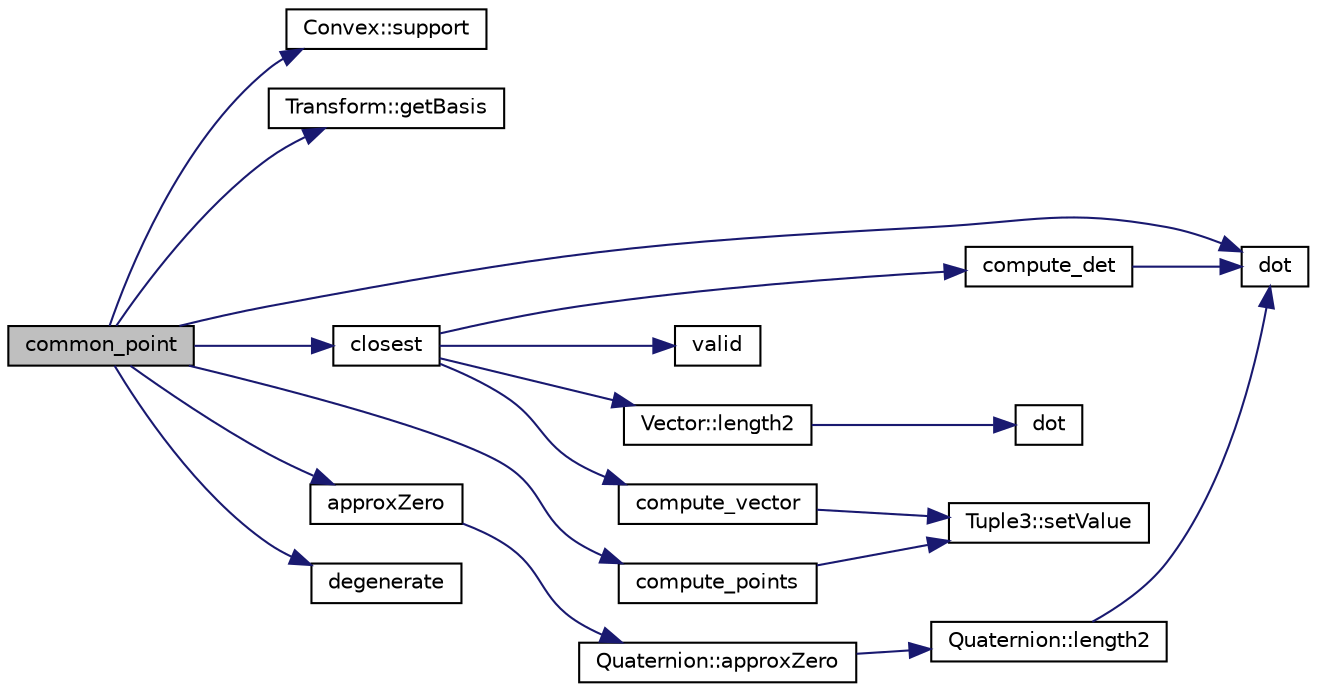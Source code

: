digraph "common_point"
{
  edge [fontname="Helvetica",fontsize="10",labelfontname="Helvetica",labelfontsize="10"];
  node [fontname="Helvetica",fontsize="10",shape=record];
  rankdir="LR";
  Node1 [label="common_point",height=0.2,width=0.4,color="black", fillcolor="grey75", style="filled", fontcolor="black"];
  Node1 -> Node2 [color="midnightblue",fontsize="10",style="solid",fontname="Helvetica"];
  Node2 [label="Convex::support",height=0.2,width=0.4,color="black", fillcolor="white", style="filled",URL="$class_convex.html#a131c56e489bc55da5e9df20c1c956dc2"];
  Node1 -> Node3 [color="midnightblue",fontsize="10",style="solid",fontname="Helvetica"];
  Node3 [label="Transform::getBasis",height=0.2,width=0.4,color="black", fillcolor="white", style="filled",URL="$class_transform.html#a8e9a61db370b01cf2c97fc18fc58708d"];
  Node1 -> Node4 [color="midnightblue",fontsize="10",style="solid",fontname="Helvetica"];
  Node4 [label="dot",height=0.2,width=0.4,color="black", fillcolor="white", style="filled",URL="$_quaternion_8h.html#af8cf8caa91dd2209c53a956d41cb26ae"];
  Node1 -> Node5 [color="midnightblue",fontsize="10",style="solid",fontname="Helvetica"];
  Node5 [label="degenerate",height=0.2,width=0.4,color="black", fillcolor="white", style="filled",URL="$_convex_8cpp.html#adefcedd9b8dd1b27d27758783f45e30f"];
  Node1 -> Node6 [color="midnightblue",fontsize="10",style="solid",fontname="Helvetica"];
  Node6 [label="closest",height=0.2,width=0.4,color="black", fillcolor="white", style="filled",URL="$_convex_8cpp.html#a5180cc5215ff67d7edb40ae5c496a63e"];
  Node6 -> Node7 [color="midnightblue",fontsize="10",style="solid",fontname="Helvetica"];
  Node7 [label="compute_det",height=0.2,width=0.4,color="black", fillcolor="white", style="filled",URL="$_convex_8cpp.html#a47f727886ee47085de28eb2402ee93b1"];
  Node7 -> Node4 [color="midnightblue",fontsize="10",style="solid",fontname="Helvetica"];
  Node6 -> Node8 [color="midnightblue",fontsize="10",style="solid",fontname="Helvetica"];
  Node8 [label="valid",height=0.2,width=0.4,color="black", fillcolor="white", style="filled",URL="$_convex_8cpp.html#a60781a687abfe8088029869da10a4e88"];
  Node6 -> Node9 [color="midnightblue",fontsize="10",style="solid",fontname="Helvetica"];
  Node9 [label="compute_vector",height=0.2,width=0.4,color="black", fillcolor="white", style="filled",URL="$_convex_8cpp.html#aaf9364ecd646c1767896492fc94ec8dc"];
  Node9 -> Node10 [color="midnightblue",fontsize="10",style="solid",fontname="Helvetica"];
  Node10 [label="Tuple3::setValue",height=0.2,width=0.4,color="black", fillcolor="white", style="filled",URL="$class_tuple3.html#a3ef593aef12718dc19f9cc0acff26491"];
  Node6 -> Node11 [color="midnightblue",fontsize="10",style="solid",fontname="Helvetica"];
  Node11 [label="Vector::length2",height=0.2,width=0.4,color="black", fillcolor="white", style="filled",URL="$class_vector.html#a8677c48cf107765986e71cd2f23b1b0f"];
  Node11 -> Node12 [color="midnightblue",fontsize="10",style="solid",fontname="Helvetica"];
  Node12 [label="dot",height=0.2,width=0.4,color="black", fillcolor="white", style="filled",URL="$_vector_8h.html#a4e9a20e9955e34afdb3659d68f6935c8"];
  Node1 -> Node13 [color="midnightblue",fontsize="10",style="solid",fontname="Helvetica"];
  Node13 [label="approxZero",height=0.2,width=0.4,color="black", fillcolor="white", style="filled",URL="$_quaternion_8h.html#ac1fad3b4acbcc2c19ab31119e6cde884"];
  Node13 -> Node14 [color="midnightblue",fontsize="10",style="solid",fontname="Helvetica"];
  Node14 [label="Quaternion::approxZero",height=0.2,width=0.4,color="black", fillcolor="white", style="filled",URL="$class_quaternion.html#af1c8e09ad9086baec4a034355894455e"];
  Node14 -> Node15 [color="midnightblue",fontsize="10",style="solid",fontname="Helvetica"];
  Node15 [label="Quaternion::length2",height=0.2,width=0.4,color="black", fillcolor="white", style="filled",URL="$class_quaternion.html#a4a4e91532cd1d3ee9c6da21e979c4f33"];
  Node15 -> Node4 [color="midnightblue",fontsize="10",style="solid",fontname="Helvetica"];
  Node1 -> Node16 [color="midnightblue",fontsize="10",style="solid",fontname="Helvetica"];
  Node16 [label="compute_points",height=0.2,width=0.4,color="black", fillcolor="white", style="filled",URL="$_convex_8cpp.html#a3c86129adbc81887a77438527ae00fb8"];
  Node16 -> Node10 [color="midnightblue",fontsize="10",style="solid",fontname="Helvetica"];
}
